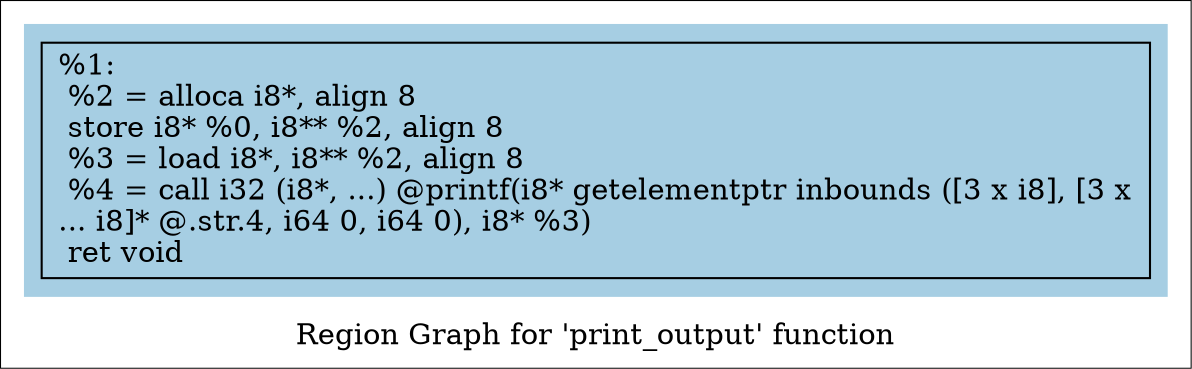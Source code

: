 digraph "Region Graph for 'print_output' function" {
	label="Region Graph for 'print_output' function";

	Node0x18f7280 [shape=record,label="{%1:\l  %2 = alloca i8*, align 8\l  store i8* %0, i8** %2, align 8\l  %3 = load i8*, i8** %2, align 8\l  %4 = call i32 (i8*, ...) @printf(i8* getelementptr inbounds ([3 x i8], [3 x\l... i8]* @.str.4, i64 0, i64 0), i8* %3)\l  ret void\l}"];
	colorscheme = "paired12"
        subgraph cluster_0x18fee30 {
          label = "";
          style = filled;
          color = 1
          Node0x18f7280;
        }
}
